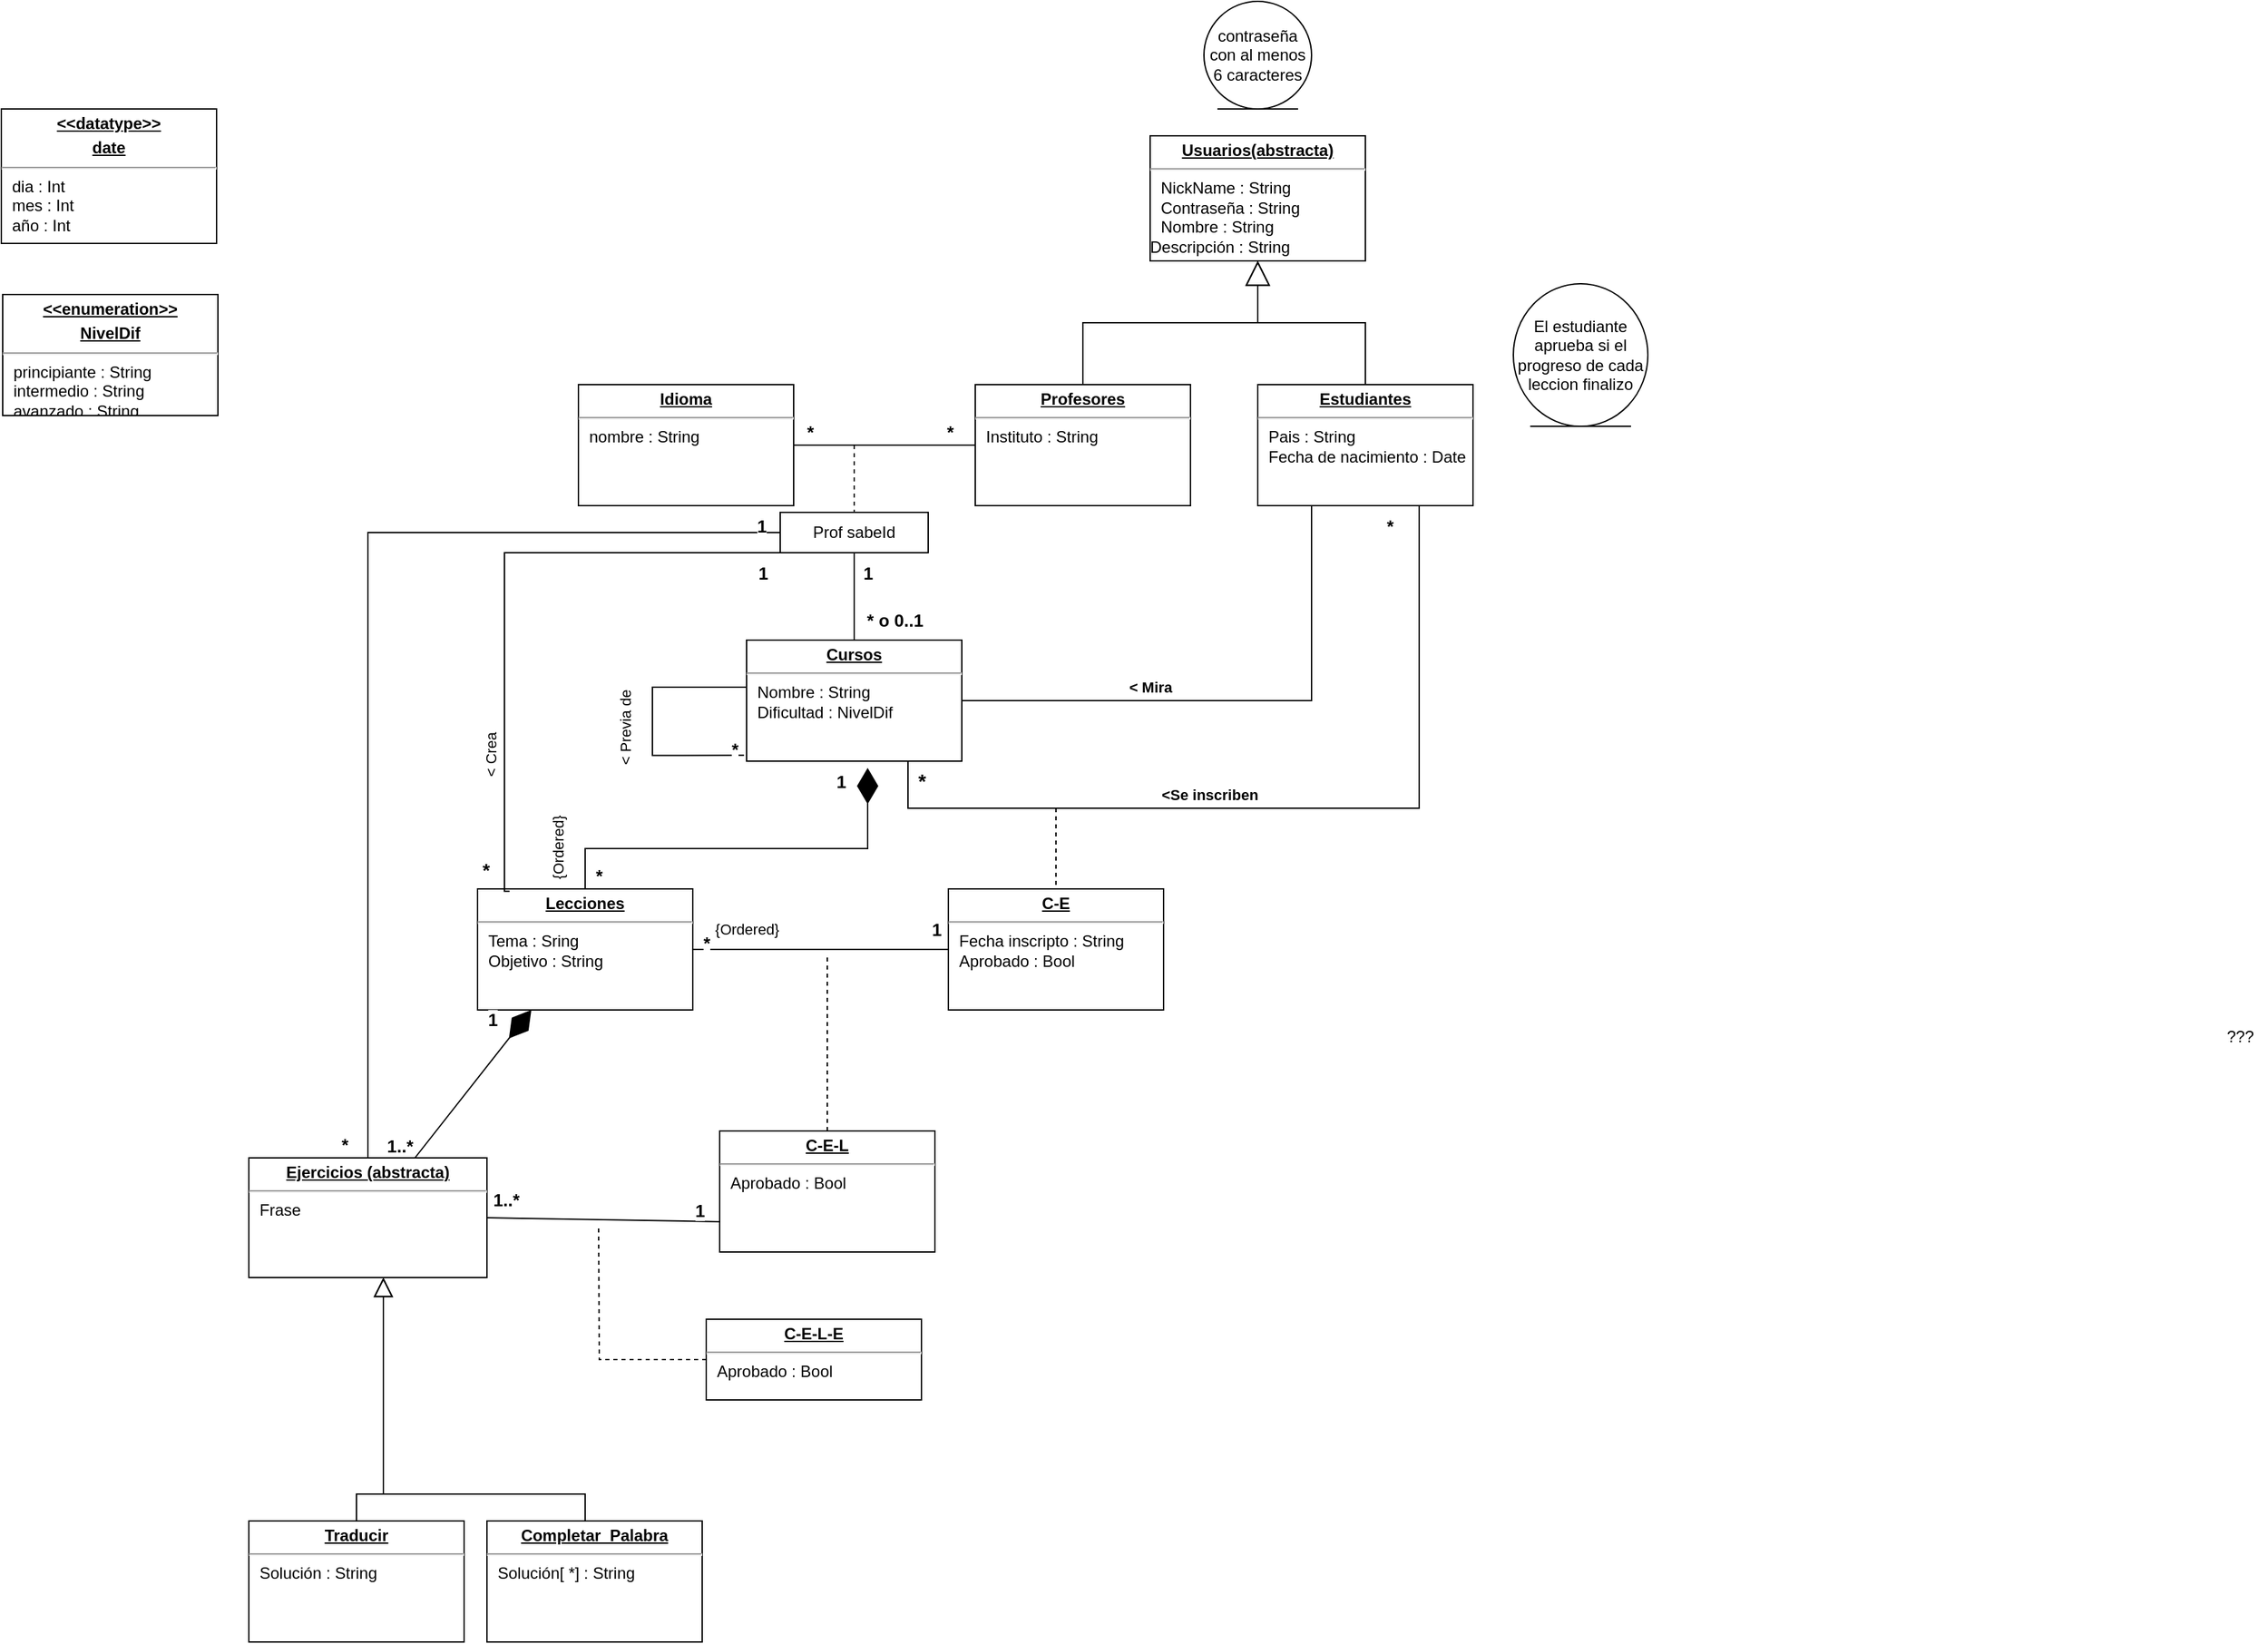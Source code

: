 <mxfile version="21.1.1" type="device">
  <diagram name="Página-1" id="rluh21VO24RdoWByoLOr">
    <mxGraphModel dx="1621" dy="438" grid="1" gridSize="10" guides="1" tooltips="1" connect="1" arrows="1" fold="1" page="1" pageScale="1" pageWidth="827" pageHeight="1169" math="0" shadow="0">
      <root>
        <mxCell id="0" />
        <mxCell id="1" parent="0" />
        <mxCell id="_8dAansbCoHwlGRNZNpQ-17" value="" style="endArrow=block;endSize=16;endFill=0;html=1;rounded=0;edgeStyle=elbowEdgeStyle;exitX=0.5;exitY=0;exitDx=0;exitDy=0;elbow=vertical;" parent="1" source="_8dAansbCoHwlGRNZNpQ-55" target="_8dAansbCoHwlGRNZNpQ-37" edge="1">
          <mxGeometry width="160" relative="1" as="geometry">
            <mxPoint x="300" y="400" as="sourcePoint" />
            <mxPoint x="280" y="334" as="targetPoint" />
            <Array as="points" />
          </mxGeometry>
        </mxCell>
        <mxCell id="_8dAansbCoHwlGRNZNpQ-36" value="contraseña con al menos 6 caracteres" style="ellipse;shape=umlEntity;whiteSpace=wrap;html=1;" parent="1" vertex="1">
          <mxGeometry x="400" y="110" width="80" height="80" as="geometry" />
        </mxCell>
        <mxCell id="_8dAansbCoHwlGRNZNpQ-37" value="&lt;p style=&quot;margin:0px;margin-top:4px;text-align:center;text-decoration:underline;&quot;&gt;&lt;b&gt;Usuarios(abstracta)&lt;/b&gt;&lt;/p&gt;&lt;hr&gt;&lt;p style=&quot;margin:0px;margin-left:8px;&quot;&gt;NickName : String&lt;br&gt;Contraseña : String&lt;br&gt;Nombre : String&lt;/p&gt;Descripción : String&lt;br&gt;&lt;p style=&quot;margin:0px;margin-left:8px;&quot;&gt;&lt;br&gt;&lt;/p&gt;" style="verticalAlign=top;align=left;overflow=fill;fontSize=12;fontFamily=Helvetica;html=1;whiteSpace=wrap;" parent="1" vertex="1">
          <mxGeometry x="360" y="210" width="160" height="93" as="geometry" />
        </mxCell>
        <mxCell id="_8dAansbCoHwlGRNZNpQ-54" value="&lt;p style=&quot;margin:0px;margin-top:4px;text-align:center;text-decoration:underline;&quot;&gt;&lt;b&gt;Profesores&lt;/b&gt;&lt;/p&gt;&lt;hr&gt;&lt;p style=&quot;margin:0px;margin-left:8px;&quot;&gt;Instituto : String&lt;/p&gt;&lt;p style=&quot;margin:0px;margin-left:8px;&quot;&gt;&lt;br&gt;&lt;/p&gt;&lt;p style=&quot;margin:0px;margin-left:8px;&quot;&gt;&lt;br&gt;&lt;/p&gt;&lt;p style=&quot;margin:0px;margin-left:8px;&quot;&gt;&lt;br&gt;&lt;/p&gt;" style="verticalAlign=top;align=left;overflow=fill;fontSize=12;fontFamily=Helvetica;html=1;whiteSpace=wrap;" parent="1" vertex="1">
          <mxGeometry x="230" y="395" width="160" height="90" as="geometry" />
        </mxCell>
        <mxCell id="_8dAansbCoHwlGRNZNpQ-55" value="&lt;p style=&quot;margin:0px;margin-top:4px;text-align:center;text-decoration:underline;&quot;&gt;&lt;b&gt;Estudiantes&lt;/b&gt;&lt;/p&gt;&lt;hr&gt;&lt;p style=&quot;margin:0px;margin-left:8px;&quot;&gt;Pais : String&lt;/p&gt;&lt;p style=&quot;margin:0px;margin-left:8px;&quot;&gt;Fecha de nacimiento : Date&lt;/p&gt;" style="verticalAlign=top;align=left;overflow=fill;fontSize=12;fontFamily=Helvetica;html=1;whiteSpace=wrap;" parent="1" vertex="1">
          <mxGeometry x="440" y="395" width="160" height="90" as="geometry" />
        </mxCell>
        <mxCell id="_8dAansbCoHwlGRNZNpQ-59" value="" style="endArrow=none;endFill=0;endSize=24;html=1;rounded=0;elbow=vertical;exitX=0;exitY=0.5;exitDx=0;exitDy=0;shadow=0;jumpStyle=none;targetPerimeterSpacing=1;sourcePerimeterSpacing=1;startSize=1;entryX=1;entryY=0.5;entryDx=0;entryDy=0;" parent="1" source="_8dAansbCoHwlGRNZNpQ-54" target="KlgdOsuP6ALsgnAv96WD-2" edge="1">
          <mxGeometry width="160" relative="1" as="geometry">
            <mxPoint x="440" y="294" as="sourcePoint" />
            <mxPoint x="120" y="400" as="targetPoint" />
            <Array as="points" />
          </mxGeometry>
        </mxCell>
        <mxCell id="zCQgNo67m5IxYb0x_oaF-34" value="&lt;b&gt;&lt;font style=&quot;font-size: 13px;&quot;&gt;*&lt;/font&gt;&lt;/b&gt;" style="edgeLabel;html=1;align=center;verticalAlign=middle;resizable=0;points=[];" parent="_8dAansbCoHwlGRNZNpQ-59" vertex="1" connectable="0">
          <mxGeometry x="-0.709" relative="1" as="geometry">
            <mxPoint y="-10" as="offset" />
          </mxGeometry>
        </mxCell>
        <mxCell id="zCQgNo67m5IxYb0x_oaF-35" value="&lt;b&gt;&lt;font style=&quot;font-size: 13px;&quot;&gt;*&lt;/font&gt;&lt;/b&gt;" style="edgeLabel;html=1;align=center;verticalAlign=middle;resizable=0;points=[];" parent="_8dAansbCoHwlGRNZNpQ-59" vertex="1" connectable="0">
          <mxGeometry x="0.825" y="1" relative="1" as="geometry">
            <mxPoint y="-11" as="offset" />
          </mxGeometry>
        </mxCell>
        <mxCell id="_8dAansbCoHwlGRNZNpQ-70" value="&lt;p style=&quot;margin:0px;margin-top:4px;text-align:center;text-decoration:underline;&quot;&gt;&lt;b&gt;Cursos&lt;/b&gt;&lt;/p&gt;&lt;hr&gt;&lt;p style=&quot;margin:0px;margin-left:8px;&quot;&gt;Nombre : String&lt;/p&gt;&lt;p style=&quot;margin:0px;margin-left:8px;&quot;&gt;Dificultad : NivelDif&lt;/p&gt;" style="verticalAlign=top;align=left;overflow=fill;fontSize=12;fontFamily=Helvetica;html=1;whiteSpace=wrap;" parent="1" vertex="1">
          <mxGeometry x="60" y="585" width="160" height="90" as="geometry" />
        </mxCell>
        <mxCell id="_8dAansbCoHwlGRNZNpQ-96" value="" style="endArrow=block;endSize=16;endFill=0;html=1;rounded=0;edgeStyle=elbowEdgeStyle;exitX=0.5;exitY=0;exitDx=0;exitDy=0;elbow=vertical;" parent="1" source="_8dAansbCoHwlGRNZNpQ-54" target="_8dAansbCoHwlGRNZNpQ-37" edge="1">
          <mxGeometry width="160" relative="1" as="geometry">
            <mxPoint x="160" y="380" as="sourcePoint" />
            <mxPoint x="200" y="350" as="targetPoint" />
          </mxGeometry>
        </mxCell>
        <mxCell id="_8dAansbCoHwlGRNZNpQ-99" value="" style="edgeStyle=none;orthogonalLoop=1;jettySize=auto;html=1;rounded=0;elbow=vertical;endArrow=none;endFill=0;exitX=0.75;exitY=1;exitDx=0;exitDy=0;entryX=0.75;entryY=1;entryDx=0;entryDy=0;" parent="1" source="_8dAansbCoHwlGRNZNpQ-70" target="_8dAansbCoHwlGRNZNpQ-55" edge="1">
          <mxGeometry width="80" relative="1" as="geometry">
            <mxPoint x="-150" y="580" as="sourcePoint" />
            <mxPoint x="250" y="560" as="targetPoint" />
            <Array as="points">
              <mxPoint x="180" y="710" />
              <mxPoint x="340" y="710" />
              <mxPoint x="560" y="710" />
            </Array>
          </mxGeometry>
        </mxCell>
        <mxCell id="_8dAansbCoHwlGRNZNpQ-100" value="&lt;b&gt;&amp;lt;Se inscriben&lt;/b&gt;" style="edgeLabel;html=1;align=center;verticalAlign=middle;resizable=0;points=[];" parent="_8dAansbCoHwlGRNZNpQ-99" vertex="1" connectable="0">
          <mxGeometry x="0.013" y="-2" relative="1" as="geometry">
            <mxPoint x="-65" y="-12" as="offset" />
          </mxGeometry>
        </mxCell>
        <mxCell id="_8dAansbCoHwlGRNZNpQ-101" value="&lt;b style=&quot;font-size: 13px;&quot;&gt;*&lt;br&gt;&lt;/b&gt;" style="edgeLabel;html=1;align=center;verticalAlign=middle;resizable=0;points=[];" parent="_8dAansbCoHwlGRNZNpQ-99" vertex="1" connectable="0">
          <mxGeometry x="0.937" y="-1" relative="1" as="geometry">
            <mxPoint x="-23" y="-5" as="offset" />
          </mxGeometry>
        </mxCell>
        <mxCell id="_8dAansbCoHwlGRNZNpQ-102" value="&lt;b&gt;&lt;font style=&quot;font-size: 15px;&quot;&gt;*&lt;/font&gt;&lt;br&gt;&lt;/b&gt;" style="edgeLabel;html=1;align=center;verticalAlign=middle;resizable=0;points=[];" parent="_8dAansbCoHwlGRNZNpQ-99" vertex="1" connectable="0">
          <mxGeometry x="-0.957" y="1" relative="1" as="geometry">
            <mxPoint x="9" as="offset" />
          </mxGeometry>
        </mxCell>
        <mxCell id="_8dAansbCoHwlGRNZNpQ-105" value="" style="edgeStyle=none;orthogonalLoop=1;jettySize=auto;html=1;rounded=0;elbow=vertical;dashed=1;endArrow=none;endFill=0;entryX=0.5;entryY=0;entryDx=0;entryDy=0;" parent="1" target="_8dAansbCoHwlGRNZNpQ-106" edge="1">
          <mxGeometry width="80" relative="1" as="geometry">
            <mxPoint x="290" y="710" as="sourcePoint" />
            <mxPoint x="130" y="680" as="targetPoint" />
            <Array as="points" />
          </mxGeometry>
        </mxCell>
        <mxCell id="_8dAansbCoHwlGRNZNpQ-106" value="&lt;p style=&quot;margin:0px;margin-top:4px;text-align:center;text-decoration:underline;&quot;&gt;&lt;b&gt;C-E&lt;/b&gt;&lt;/p&gt;&lt;hr&gt;&lt;p style=&quot;margin:0px;margin-left:8px;&quot;&gt;&lt;span style=&quot;background-color: initial;&quot;&gt;Fecha inscripto : String&lt;/span&gt;&lt;/p&gt;&lt;p style=&quot;margin:0px;margin-left:8px;&quot;&gt;&lt;span style=&quot;background-color: initial;&quot;&gt;Aprobado : Bool&lt;/span&gt;&lt;/p&gt;&lt;p style=&quot;margin:0px;margin-left:8px;&quot;&gt;&lt;span style=&quot;background-color: initial;&quot;&gt;&lt;br&gt;&lt;/span&gt;&lt;/p&gt;&lt;p style=&quot;margin:0px;margin-left:8px;&quot;&gt;&lt;br&gt;&lt;/p&gt;" style="verticalAlign=top;align=left;overflow=fill;fontSize=12;fontFamily=Helvetica;html=1;whiteSpace=wrap;" parent="1" vertex="1">
          <mxGeometry x="210" y="770" width="160" height="90" as="geometry" />
        </mxCell>
        <mxCell id="_8dAansbCoHwlGRNZNpQ-122" value="&lt;p style=&quot;margin:0px;margin-top:4px;text-align:center;text-decoration:underline;&quot;&gt;&lt;b&gt;Lecciones&lt;/b&gt;&lt;/p&gt;&lt;hr&gt;&lt;p style=&quot;margin:0px;margin-left:8px;&quot;&gt;Tema : Sring&lt;/p&gt;&lt;p style=&quot;margin:0px;margin-left:8px;&quot;&gt;Objetivo : String&lt;/p&gt;" style="verticalAlign=top;align=left;overflow=fill;fontSize=12;fontFamily=Helvetica;html=1;whiteSpace=wrap;" parent="1" vertex="1">
          <mxGeometry x="-140.0" y="770" width="160" height="90" as="geometry" />
        </mxCell>
        <mxCell id="_8dAansbCoHwlGRNZNpQ-126" value="&lt;p style=&quot;margin:0px;margin-top:4px;text-align:center;text-decoration:underline;&quot;&gt;&lt;b&gt;Ejercicios (abstracta)&lt;/b&gt;&lt;/p&gt;&lt;hr&gt;&lt;p style=&quot;margin:0px;margin-left:8px;&quot;&gt;Frase&lt;/p&gt;" style="verticalAlign=top;align=left;overflow=fill;fontSize=12;fontFamily=Helvetica;html=1;whiteSpace=wrap;" parent="1" vertex="1">
          <mxGeometry x="-310" y="970" width="177" height="89" as="geometry" />
        </mxCell>
        <mxCell id="_8dAansbCoHwlGRNZNpQ-139" value="El estudiante aprueba si el progreso de cada leccion finalizo&lt;br&gt;" style="ellipse;shape=umlEntity;whiteSpace=wrap;html=1;" parent="1" vertex="1">
          <mxGeometry x="630" y="320" width="100" height="106" as="geometry" />
        </mxCell>
        <mxCell id="zCQgNo67m5IxYb0x_oaF-10" style="edgeStyle=orthogonalEdgeStyle;rounded=0;orthogonalLoop=1;jettySize=auto;html=1;endArrow=block;endFill=0;endSize=12;" parent="1" source="_8dAansbCoHwlGRNZNpQ-140" target="_8dAansbCoHwlGRNZNpQ-126" edge="1">
          <mxGeometry relative="1" as="geometry">
            <mxPoint x="-210" y="1060" as="targetPoint" />
            <Array as="points">
              <mxPoint x="-230" y="1220" />
              <mxPoint x="-210" y="1220" />
            </Array>
          </mxGeometry>
        </mxCell>
        <mxCell id="_8dAansbCoHwlGRNZNpQ-140" value="&lt;p style=&quot;margin:0px;margin-top:4px;text-align:center;text-decoration:underline;&quot;&gt;&lt;b&gt;Traducir&lt;/b&gt;&lt;/p&gt;&lt;hr&gt;&lt;p style=&quot;margin:0px;margin-left:8px;&quot;&gt;Solución : String&lt;/p&gt;" style="verticalAlign=top;align=left;overflow=fill;fontSize=12;fontFamily=Helvetica;html=1;whiteSpace=wrap;" parent="1" vertex="1">
          <mxGeometry x="-310" y="1240" width="160" height="90" as="geometry" />
        </mxCell>
        <mxCell id="zCQgNo67m5IxYb0x_oaF-11" style="edgeStyle=orthogonalEdgeStyle;rounded=0;orthogonalLoop=1;jettySize=auto;html=1;endArrow=block;endFill=0;endSize=12;exitX=0.5;exitY=0;exitDx=0;exitDy=0;" parent="1" source="_8dAansbCoHwlGRNZNpQ-141" target="_8dAansbCoHwlGRNZNpQ-126" edge="1">
          <mxGeometry relative="1" as="geometry">
            <mxPoint x="-210" y="1060" as="targetPoint" />
            <Array as="points">
              <mxPoint x="-60" y="1240" />
              <mxPoint x="-60" y="1220" />
              <mxPoint x="-210" y="1220" />
            </Array>
          </mxGeometry>
        </mxCell>
        <mxCell id="_8dAansbCoHwlGRNZNpQ-141" value="&lt;p style=&quot;margin:0px;margin-top:4px;text-align:center;text-decoration:underline;&quot;&gt;&lt;b&gt;Completar&amp;nbsp; Palabra&lt;/b&gt;&lt;/p&gt;&lt;hr&gt;&lt;p style=&quot;margin:0px;margin-left:8px;&quot;&gt;Solución[ *] : String&lt;/p&gt;" style="verticalAlign=top;align=left;overflow=fill;fontSize=12;fontFamily=Helvetica;html=1;whiteSpace=wrap;" parent="1" vertex="1">
          <mxGeometry x="-133" y="1240" width="160" height="90" as="geometry" />
        </mxCell>
        <mxCell id="KlgdOsuP6ALsgnAv96WD-2" value="&lt;p style=&quot;margin:0px;margin-top:4px;text-align:center;text-decoration:underline;&quot;&gt;&lt;b&gt;Idioma&lt;/b&gt;&lt;/p&gt;&lt;hr&gt;&lt;p style=&quot;margin:0px;margin-left:8px;&quot;&gt;nombre : String&lt;/p&gt;" style="verticalAlign=top;align=left;overflow=fill;fontSize=12;fontFamily=Helvetica;html=1;whiteSpace=wrap;" parent="1" vertex="1">
          <mxGeometry x="-65" y="395" width="160" height="90" as="geometry" />
        </mxCell>
        <mxCell id="KlgdOsuP6ALsgnAv96WD-3" value="" style="edgeStyle=none;orthogonalLoop=1;jettySize=auto;html=1;rounded=0;entryX=0.5;entryY=0;entryDx=0;entryDy=0;dashed=1;endArrow=none;endFill=0;" parent="1" target="KlgdOsuP6ALsgnAv96WD-16" edge="1">
          <mxGeometry width="80" relative="1" as="geometry">
            <mxPoint x="140" y="440" as="sourcePoint" />
            <mxPoint x="170" y="510" as="targetPoint" />
            <Array as="points" />
          </mxGeometry>
        </mxCell>
        <mxCell id="KlgdOsuP6ALsgnAv96WD-8" value="&lt;p style=&quot;margin:0px;margin-top:4px;text-align:center;text-decoration:underline;&quot;&gt;&lt;b&gt;&amp;lt;&amp;lt;enumeration&amp;gt;&amp;gt;&lt;/b&gt;&lt;/p&gt;&lt;p style=&quot;margin:0px;margin-top:4px;text-align:center;text-decoration:underline;&quot;&gt;&lt;b&gt;NivelDif&lt;/b&gt;&lt;/p&gt;&lt;hr&gt;&lt;p style=&quot;margin:0px;margin-left:8px;&quot;&gt;principiante : String&lt;/p&gt;&lt;p style=&quot;margin:0px;margin-left:8px;&quot;&gt;intermedio : String&lt;/p&gt;&lt;p style=&quot;margin:0px;margin-left:8px;&quot;&gt;avanzado : String&lt;/p&gt;" style="verticalAlign=top;align=left;overflow=fill;fontSize=12;fontFamily=Helvetica;html=1;whiteSpace=wrap;" parent="1" vertex="1">
          <mxGeometry x="-493" y="328" width="160" height="90" as="geometry" />
        </mxCell>
        <mxCell id="KlgdOsuP6ALsgnAv96WD-9" value="" style="edgeStyle=orthogonalEdgeStyle;orthogonalLoop=1;jettySize=auto;html=1;rounded=0;exitX=-0.012;exitY=0.952;exitDx=0;exitDy=0;exitPerimeter=0;elbow=vertical;entryX=0;entryY=0.75;entryDx=0;entryDy=0;endArrow=none;endFill=0;" parent="1" source="_8dAansbCoHwlGRNZNpQ-70" target="_8dAansbCoHwlGRNZNpQ-70" edge="1">
          <mxGeometry width="80" relative="1" as="geometry">
            <mxPoint x="110" y="630" as="sourcePoint" />
            <mxPoint x="-30" y="600" as="targetPoint" />
            <Array as="points">
              <mxPoint x="-10" y="671" />
              <mxPoint x="-10" y="620" />
              <mxPoint x="60" y="620" />
            </Array>
          </mxGeometry>
        </mxCell>
        <mxCell id="KlgdOsuP6ALsgnAv96WD-11" value="&lt;font style=&quot;font-size: 13px;&quot;&gt;&lt;b&gt;*&lt;/b&gt;&lt;/font&gt;" style="edgeLabel;html=1;align=center;verticalAlign=middle;resizable=0;points=[];" parent="KlgdOsuP6ALsgnAv96WD-9" vertex="1" connectable="0">
          <mxGeometry x="-0.912" relative="1" as="geometry">
            <mxPoint x="2" y="-5" as="offset" />
          </mxGeometry>
        </mxCell>
        <mxCell id="KlgdOsuP6ALsgnAv96WD-13" value="&amp;lt; Previa de" style="edgeLabel;html=1;align=center;verticalAlign=middle;resizable=0;points=[];rotation=270;" parent="KlgdOsuP6ALsgnAv96WD-9" vertex="1" connectable="0">
          <mxGeometry x="-0.144" y="-3" relative="1" as="geometry">
            <mxPoint x="-23" y="6" as="offset" />
          </mxGeometry>
        </mxCell>
        <mxCell id="zCQgNo67m5IxYb0x_oaF-25" style="edgeStyle=orthogonalEdgeStyle;rounded=0;orthogonalLoop=1;jettySize=auto;html=1;entryX=0.149;entryY=0.019;entryDx=0;entryDy=0;entryPerimeter=0;endArrow=none;endFill=0;" parent="1" source="KlgdOsuP6ALsgnAv96WD-16" target="_8dAansbCoHwlGRNZNpQ-122" edge="1">
          <mxGeometry relative="1" as="geometry">
            <mxPoint x="-120.0" y="505" as="targetPoint" />
            <Array as="points">
              <mxPoint x="-120" y="520" />
              <mxPoint x="-120" y="772" />
            </Array>
          </mxGeometry>
        </mxCell>
        <mxCell id="zCQgNo67m5IxYb0x_oaF-26" value="&amp;lt; Crea" style="edgeLabel;html=1;align=center;verticalAlign=middle;resizable=0;points=[];rotation=270;" parent="zCQgNo67m5IxYb0x_oaF-25" vertex="1" connectable="0">
          <mxGeometry x="-0.012" y="2" relative="1" as="geometry">
            <mxPoint x="-12" y="128" as="offset" />
          </mxGeometry>
        </mxCell>
        <mxCell id="zCQgNo67m5IxYb0x_oaF-27" value="&lt;b&gt;&lt;font style=&quot;font-size: 13px;&quot;&gt;1&lt;/font&gt;&lt;/b&gt;" style="edgeLabel;html=1;align=center;verticalAlign=middle;resizable=0;points=[];" parent="zCQgNo67m5IxYb0x_oaF-25" vertex="1" connectable="0">
          <mxGeometry x="-0.943" relative="1" as="geometry">
            <mxPoint y="15" as="offset" />
          </mxGeometry>
        </mxCell>
        <mxCell id="zCQgNo67m5IxYb0x_oaF-28" value="&lt;b&gt;&lt;font style=&quot;font-size: 14px;&quot;&gt;*&lt;/font&gt;&lt;/b&gt;" style="edgeLabel;html=1;align=center;verticalAlign=middle;resizable=0;points=[];" parent="zCQgNo67m5IxYb0x_oaF-25" vertex="1" connectable="0">
          <mxGeometry x="0.916" y="-1" relative="1" as="geometry">
            <mxPoint x="-13" as="offset" />
          </mxGeometry>
        </mxCell>
        <mxCell id="zCQgNo67m5IxYb0x_oaF-29" style="edgeStyle=orthogonalEdgeStyle;rounded=0;orthogonalLoop=1;jettySize=auto;html=1;endArrow=none;endFill=0;" parent="1" source="KlgdOsuP6ALsgnAv96WD-16" target="_8dAansbCoHwlGRNZNpQ-126" edge="1">
          <mxGeometry relative="1" as="geometry" />
        </mxCell>
        <mxCell id="zCQgNo67m5IxYb0x_oaF-32" value="&lt;b&gt;&lt;font style=&quot;font-size: 13px;&quot;&gt;*&lt;/font&gt;&lt;/b&gt;" style="edgeLabel;html=1;align=center;verticalAlign=middle;resizable=0;points=[];" parent="zCQgNo67m5IxYb0x_oaF-29" vertex="1" connectable="0">
          <mxGeometry x="0.946" y="-1" relative="1" as="geometry">
            <mxPoint x="-17" y="11" as="offset" />
          </mxGeometry>
        </mxCell>
        <mxCell id="zCQgNo67m5IxYb0x_oaF-33" value="&lt;b&gt;&lt;font style=&quot;font-size: 13px;&quot;&gt;1&lt;/font&gt;&lt;/b&gt;" style="edgeLabel;html=1;align=center;verticalAlign=middle;resizable=0;points=[];" parent="zCQgNo67m5IxYb0x_oaF-29" vertex="1" connectable="0">
          <mxGeometry x="-0.949" y="-1" relative="1" as="geometry">
            <mxPoint x="5" y="-4" as="offset" />
          </mxGeometry>
        </mxCell>
        <mxCell id="KlgdOsuP6ALsgnAv96WD-16" value="Prof sabeId" style="html=1;whiteSpace=wrap;" parent="1" vertex="1">
          <mxGeometry x="85" y="490" width="110" height="30" as="geometry" />
        </mxCell>
        <mxCell id="KlgdOsuP6ALsgnAv96WD-18" value="" style="edgeStyle=none;orthogonalLoop=1;jettySize=auto;html=1;rounded=0;exitX=0.5;exitY=1;exitDx=0;exitDy=0;endArrow=none;endFill=0;" parent="1" source="KlgdOsuP6ALsgnAv96WD-16" target="_8dAansbCoHwlGRNZNpQ-70" edge="1">
          <mxGeometry width="80" relative="1" as="geometry">
            <mxPoint x="260" y="600" as="sourcePoint" />
            <mxPoint x="340" y="600" as="targetPoint" />
            <Array as="points" />
          </mxGeometry>
        </mxCell>
        <mxCell id="KlgdOsuP6ALsgnAv96WD-19" value="&lt;b&gt;&lt;font style=&quot;font-size: 13px;&quot;&gt;1&lt;/font&gt;&lt;/b&gt;" style="edgeLabel;html=1;align=center;verticalAlign=middle;resizable=0;points=[];" parent="KlgdOsuP6ALsgnAv96WD-18" vertex="1" connectable="0">
          <mxGeometry x="-0.542" relative="1" as="geometry">
            <mxPoint x="10" as="offset" />
          </mxGeometry>
        </mxCell>
        <mxCell id="KlgdOsuP6ALsgnAv96WD-20" value="&lt;b&gt;&lt;font style=&quot;font-size: 13px;&quot;&gt;* o 0..1&lt;/font&gt;&lt;/b&gt;" style="edgeLabel;html=1;align=center;verticalAlign=middle;resizable=0;points=[];" parent="KlgdOsuP6ALsgnAv96WD-18" vertex="1" connectable="0">
          <mxGeometry x="0.411" relative="1" as="geometry">
            <mxPoint x="30" y="4" as="offset" />
          </mxGeometry>
        </mxCell>
        <mxCell id="KlgdOsuP6ALsgnAv96WD-23" value="&lt;p style=&quot;margin:0px;margin-top:4px;text-align:center;text-decoration:underline;&quot;&gt;&lt;b&gt;&amp;lt;&amp;lt;datatype&amp;gt;&amp;gt;&lt;/b&gt;&lt;/p&gt;&lt;p style=&quot;margin:0px;margin-top:4px;text-align:center;text-decoration:underline;&quot;&gt;&lt;b&gt;date&lt;/b&gt;&lt;/p&gt;&lt;hr&gt;&lt;p style=&quot;margin:0px;margin-left:8px;&quot;&gt;dia : Int&lt;/p&gt;&lt;p style=&quot;margin:0px;margin-left:8px;&quot;&gt;mes : Int&lt;/p&gt;&lt;p style=&quot;margin:0px;margin-left:8px;&quot;&gt;año : Int&lt;/p&gt;" style="verticalAlign=top;align=left;overflow=fill;fontSize=12;fontFamily=Helvetica;html=1;whiteSpace=wrap;" parent="1" vertex="1">
          <mxGeometry x="-494" y="190" width="160" height="100" as="geometry" />
        </mxCell>
        <mxCell id="zCQgNo67m5IxYb0x_oaF-14" style="edgeStyle=orthogonalEdgeStyle;rounded=0;orthogonalLoop=1;jettySize=auto;html=1;dashed=1;endArrow=none;endFill=0;" parent="1" source="KlgdOsuP6ALsgnAv96WD-27" edge="1">
          <mxGeometry relative="1" as="geometry">
            <mxPoint x="-50" y="1020" as="targetPoint" />
          </mxGeometry>
        </mxCell>
        <mxCell id="KlgdOsuP6ALsgnAv96WD-27" value="&lt;p style=&quot;margin:0px;margin-top:4px;text-align:center;text-decoration:underline;&quot;&gt;&lt;b&gt;C-E-L-E&lt;/b&gt;&lt;/p&gt;&lt;hr&gt;&lt;p style=&quot;margin:0px;margin-left:8px;&quot;&gt;Aprobado : Bool&lt;/p&gt;" style="verticalAlign=top;align=left;overflow=fill;fontSize=12;fontFamily=Helvetica;html=1;whiteSpace=wrap;" parent="1" vertex="1">
          <mxGeometry x="30" y="1090" width="160" height="60" as="geometry" />
        </mxCell>
        <mxCell id="KlgdOsuP6ALsgnAv96WD-30" value="???&lt;br&gt;" style="text;html=1;align=center;verticalAlign=middle;resizable=0;points=[];autosize=1;strokeColor=none;fillColor=none;" parent="1" vertex="1">
          <mxGeometry x="1150" y="865" width="40" height="30" as="geometry" />
        </mxCell>
        <mxCell id="zCQgNo67m5IxYb0x_oaF-3" value="" style="edgeStyle=none;orthogonalLoop=1;jettySize=auto;html=1;rounded=0;endArrow=none;endFill=0;" parent="1" source="_8dAansbCoHwlGRNZNpQ-106" target="_8dAansbCoHwlGRNZNpQ-122" edge="1">
          <mxGeometry width="80" relative="1" as="geometry">
            <mxPoint x="-10" y="930" as="sourcePoint" />
            <mxPoint x="70" y="930" as="targetPoint" />
            <Array as="points" />
          </mxGeometry>
        </mxCell>
        <mxCell id="zCQgNo67m5IxYb0x_oaF-6" value="{Ordered}&lt;br&gt;" style="edgeLabel;html=1;align=center;verticalAlign=middle;resizable=0;points=[];rotation=0;" parent="zCQgNo67m5IxYb0x_oaF-3" vertex="1" connectable="0">
          <mxGeometry x="-0.438" y="2" relative="1" as="geometry">
            <mxPoint x="-97" y="-17" as="offset" />
          </mxGeometry>
        </mxCell>
        <mxCell id="zCQgNo67m5IxYb0x_oaF-15" value="&lt;b&gt;&lt;font style=&quot;font-size: 13px;&quot;&gt;*&lt;/font&gt;&lt;/b&gt;" style="edgeLabel;html=1;align=center;verticalAlign=middle;resizable=0;points=[];" parent="zCQgNo67m5IxYb0x_oaF-3" vertex="1" connectable="0">
          <mxGeometry x="0.769" y="-1" relative="1" as="geometry">
            <mxPoint x="-12" y="-4" as="offset" />
          </mxGeometry>
        </mxCell>
        <mxCell id="zCQgNo67m5IxYb0x_oaF-16" value="&lt;font style=&quot;font-size: 13px;&quot;&gt;&lt;b&gt;1&lt;/b&gt;&lt;/font&gt;" style="edgeLabel;html=1;align=center;verticalAlign=middle;resizable=0;points=[];" parent="zCQgNo67m5IxYb0x_oaF-3" vertex="1" connectable="0">
          <mxGeometry x="-0.803" y="-2" relative="1" as="geometry">
            <mxPoint x="9" y="-13" as="offset" />
          </mxGeometry>
        </mxCell>
        <mxCell id="zCQgNo67m5IxYb0x_oaF-4" value="" style="edgeStyle=none;orthogonalLoop=1;jettySize=auto;html=1;rounded=0;endArrow=none;endFill=0;dashed=1;" parent="1" source="zCQgNo67m5IxYb0x_oaF-5" edge="1">
          <mxGeometry width="80" relative="1" as="geometry">
            <mxPoint x="-10" y="930" as="sourcePoint" />
            <mxPoint x="120" y="820" as="targetPoint" />
            <Array as="points" />
          </mxGeometry>
        </mxCell>
        <mxCell id="zCQgNo67m5IxYb0x_oaF-5" value="&lt;p style=&quot;margin:0px;margin-top:4px;text-align:center;text-decoration:underline;&quot;&gt;&lt;b&gt;C-E-L&lt;/b&gt;&lt;/p&gt;&lt;hr&gt;&lt;p style=&quot;margin:0px;margin-left:8px;&quot;&gt;Aprobado : Bool&lt;/p&gt;" style="verticalAlign=top;align=left;overflow=fill;fontSize=12;fontFamily=Helvetica;html=1;whiteSpace=wrap;" parent="1" vertex="1">
          <mxGeometry x="40" y="950" width="160" height="90" as="geometry" />
        </mxCell>
        <mxCell id="zCQgNo67m5IxYb0x_oaF-7" value="" style="edgeStyle=none;orthogonalLoop=1;jettySize=auto;html=1;rounded=0;exitX=0;exitY=0.75;exitDx=0;exitDy=0;entryX=1;entryY=0.5;entryDx=0;entryDy=0;endArrow=none;endFill=0;" parent="1" source="zCQgNo67m5IxYb0x_oaF-5" target="_8dAansbCoHwlGRNZNpQ-126" edge="1">
          <mxGeometry width="80" relative="1" as="geometry">
            <mxPoint x="50" y="980" as="sourcePoint" />
            <mxPoint x="130" y="980" as="targetPoint" />
            <Array as="points" />
          </mxGeometry>
        </mxCell>
        <mxCell id="zCQgNo67m5IxYb0x_oaF-36" value="&lt;b&gt;&lt;font style=&quot;font-size: 13px;&quot;&gt;1..*&lt;/font&gt;&lt;/b&gt;" style="edgeLabel;html=1;align=center;verticalAlign=middle;resizable=0;points=[];" parent="zCQgNo67m5IxYb0x_oaF-7" vertex="1" connectable="0">
          <mxGeometry x="0.798" y="-1" relative="1" as="geometry">
            <mxPoint x="-4" y="-13" as="offset" />
          </mxGeometry>
        </mxCell>
        <mxCell id="zCQgNo67m5IxYb0x_oaF-37" value="&lt;b&gt;&lt;font style=&quot;font-size: 13px;&quot;&gt;1&lt;/font&gt;&lt;/b&gt;" style="edgeLabel;html=1;align=center;verticalAlign=middle;resizable=0;points=[];" parent="zCQgNo67m5IxYb0x_oaF-7" vertex="1" connectable="0">
          <mxGeometry x="-0.734" relative="1" as="geometry">
            <mxPoint x="8" y="-8" as="offset" />
          </mxGeometry>
        </mxCell>
        <mxCell id="zCQgNo67m5IxYb0x_oaF-17" value="" style="edgeStyle=none;orthogonalLoop=1;jettySize=auto;html=1;rounded=0;endArrow=diamondThin;endFill=1;endSize=24;" parent="1" source="_8dAansbCoHwlGRNZNpQ-122" edge="1">
          <mxGeometry width="80" relative="1" as="geometry">
            <mxPoint x="-140" y="760" as="sourcePoint" />
            <mxPoint x="150" y="680" as="targetPoint" />
            <Array as="points">
              <mxPoint x="-60" y="740" />
              <mxPoint x="150" y="740" />
            </Array>
          </mxGeometry>
        </mxCell>
        <mxCell id="zCQgNo67m5IxYb0x_oaF-38" value="{Ordered}" style="edgeLabel;html=1;align=center;verticalAlign=middle;resizable=0;points=[];rotation=270;" parent="zCQgNo67m5IxYb0x_oaF-17" vertex="1" connectable="0">
          <mxGeometry x="-0.349" y="1" relative="1" as="geometry">
            <mxPoint x="-88" y="1" as="offset" />
          </mxGeometry>
        </mxCell>
        <mxCell id="zCQgNo67m5IxYb0x_oaF-39" value="&lt;b&gt;&lt;font style=&quot;font-size: 13px;&quot;&gt;1&lt;/font&gt;&lt;/b&gt;" style="edgeLabel;html=1;align=center;verticalAlign=middle;resizable=0;points=[];" parent="zCQgNo67m5IxYb0x_oaF-17" vertex="1" connectable="0">
          <mxGeometry x="0.905" relative="1" as="geometry">
            <mxPoint x="-20" y="-4" as="offset" />
          </mxGeometry>
        </mxCell>
        <mxCell id="zCQgNo67m5IxYb0x_oaF-40" value="&lt;b&gt;&lt;font style=&quot;font-size: 13px;&quot;&gt;*&lt;/font&gt;&lt;/b&gt;" style="edgeLabel;html=1;align=center;verticalAlign=middle;resizable=0;points=[];" parent="zCQgNo67m5IxYb0x_oaF-17" vertex="1" connectable="0">
          <mxGeometry x="-0.665" y="1" relative="1" as="geometry">
            <mxPoint x="-10" y="21" as="offset" />
          </mxGeometry>
        </mxCell>
        <mxCell id="zCQgNo67m5IxYb0x_oaF-18" value="" style="edgeStyle=none;orthogonalLoop=1;jettySize=auto;html=1;rounded=0;endArrow=diamondThin;endFill=1;endSize=24;entryX=0.25;entryY=1;entryDx=0;entryDy=0;" parent="1" source="_8dAansbCoHwlGRNZNpQ-126" target="_8dAansbCoHwlGRNZNpQ-122" edge="1">
          <mxGeometry width="80" relative="1" as="geometry">
            <mxPoint x="-100" y="820" as="sourcePoint" />
            <mxPoint x="120" y="680" as="targetPoint" />
            <Array as="points" />
          </mxGeometry>
        </mxCell>
        <mxCell id="zCQgNo67m5IxYb0x_oaF-21" value="&lt;b&gt;&lt;font style=&quot;font-size: 13px;&quot;&gt;1&lt;/font&gt;&lt;/b&gt;" style="edgeLabel;html=1;align=center;verticalAlign=middle;resizable=0;points=[];" parent="zCQgNo67m5IxYb0x_oaF-18" vertex="1" connectable="0">
          <mxGeometry x="0.419" y="-3" relative="1" as="geometry">
            <mxPoint x="-7" y="-27" as="offset" />
          </mxGeometry>
        </mxCell>
        <mxCell id="zCQgNo67m5IxYb0x_oaF-22" value="&lt;b&gt;&lt;font style=&quot;font-size: 13px;&quot;&gt;1..*&lt;/font&gt;&lt;/b&gt;" style="edgeLabel;html=1;align=center;verticalAlign=middle;resizable=0;points=[];" parent="zCQgNo67m5IxYb0x_oaF-18" vertex="1" connectable="0">
          <mxGeometry x="-0.879" relative="1" as="geometry">
            <mxPoint x="-17" y="-3" as="offset" />
          </mxGeometry>
        </mxCell>
        <mxCell id="qFmgtwC4_mPJR1CMx5l8-5" value="" style="endArrow=none;html=1;rounded=0;entryX=0.25;entryY=1;entryDx=0;entryDy=0;" parent="1" source="_8dAansbCoHwlGRNZNpQ-70" target="_8dAansbCoHwlGRNZNpQ-55" edge="1">
          <mxGeometry width="50" height="50" relative="1" as="geometry">
            <mxPoint x="380" y="630" as="sourcePoint" />
            <mxPoint x="430" y="580" as="targetPoint" />
            <Array as="points">
              <mxPoint x="480" y="630" />
            </Array>
          </mxGeometry>
        </mxCell>
        <mxCell id="qFmgtwC4_mPJR1CMx5l8-6" value="&lt;b&gt;&amp;lt; Mira&lt;/b&gt;" style="edgeLabel;html=1;align=center;verticalAlign=middle;resizable=0;points=[];" parent="qFmgtwC4_mPJR1CMx5l8-5" vertex="1" connectable="0">
          <mxGeometry x="-0.196" y="2" relative="1" as="geometry">
            <mxPoint x="-23" y="-8" as="offset" />
          </mxGeometry>
        </mxCell>
      </root>
    </mxGraphModel>
  </diagram>
</mxfile>
